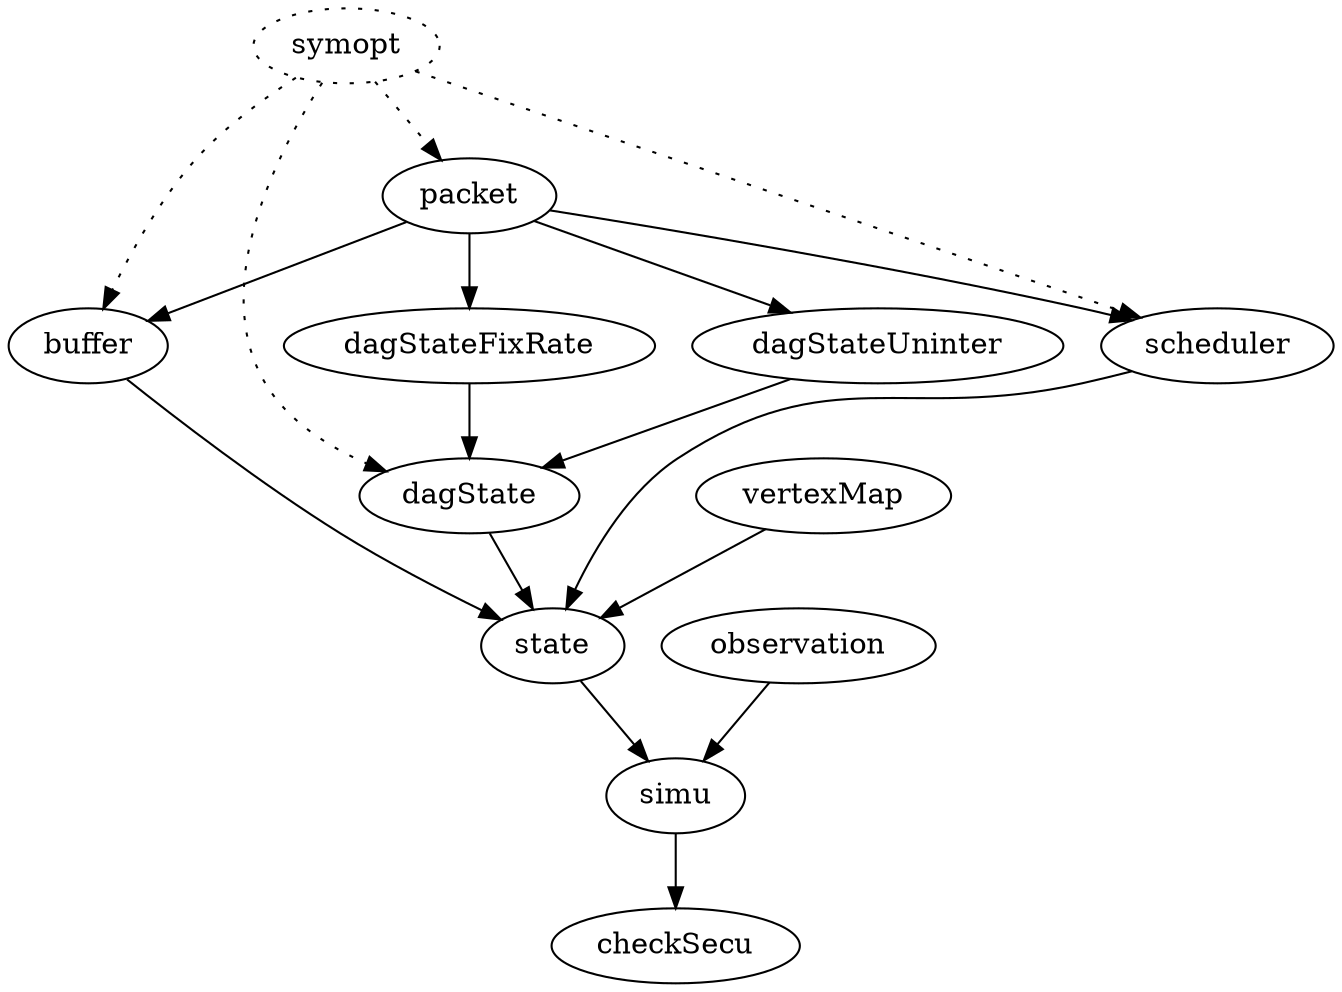 digraph G {

  "symopt" [style="dotted"];
  "symopt" -> "packet" [style="dotted"];
  "symopt" -> "buffer" [style="dotted"];
  "symopt" -> "dagState" [style="dotted"];
  "symopt" -> "scheduler" [style="dotted"];


  "packet" -> "buffer";
  "packet" -> "dagStateFixRate";
  "packet" -> "dagStateUninter";
  "packet" -> "scheduler";

  "dagStateFixRate" -> "dagState";
  "dagStateUninter" -> "dagState";
  

  "dagState" -> "state";
  "buffer" -> "state";
  "vertexMap" -> "state";
  "scheduler" -> "state";

  "state" -> "simu";
  "observation" -> "simu";

  "simu" -> "checkSecu";
}

